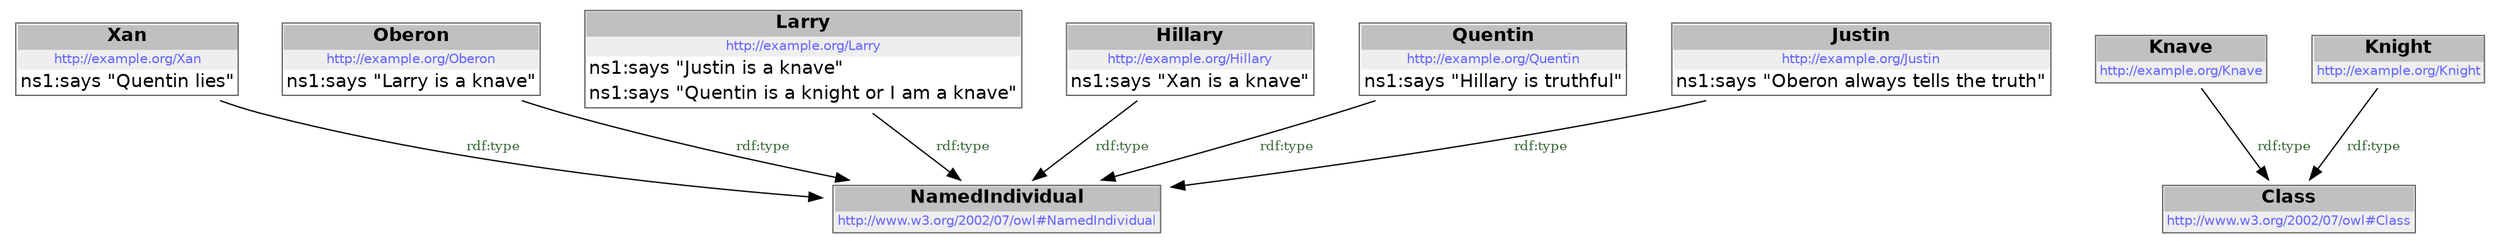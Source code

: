 digraph { 
 node [ fontname="DejaVu Sans" ] ; 
	node0 -> node1 [ color=BLACK, label=< <font point-size='10' color='#336633'>rdf:type</font> > ] ;
	node2 -> node3 [ color=BLACK, label=< <font point-size='10' color='#336633'>rdf:type</font> > ] ;
	node4 -> node1 [ color=BLACK, label=< <font point-size='10' color='#336633'>rdf:type</font> > ] ;
	node5 -> node1 [ color=BLACK, label=< <font point-size='10' color='#336633'>rdf:type</font> > ] ;
	node6 -> node1 [ color=BLACK, label=< <font point-size='10' color='#336633'>rdf:type</font> > ] ;
	node8 -> node1 [ color=BLACK, label=< <font point-size='10' color='#336633'>rdf:type</font> > ] ;
	node7 -> node1 [ color=BLACK, label=< <font point-size='10' color='#336633'>rdf:type</font> > ] ;
	node9 -> node3 [ color=BLACK, label=< <font point-size='10' color='#336633'>rdf:type</font> > ] ;
# http://example.org/Xan node0
node0 [ shape=none, color=black label=< <table color='#666666' cellborder='0' cellspacing='0' border='1'><tr><td colspan='2' bgcolor='grey'><B>Xan</B></td></tr><tr><td href='http://example.org/Xan' bgcolor='#eeeeee' colspan='2'><font point-size='10' color='#6666ff'>http://example.org/Xan</font></td></tr><tr><td align='left'>ns1:says</td><td align='left'>&quot;Quentin lies&quot;</td></tr></table> > ] 
# http://www.w3.org/2002/07/owl#NamedIndividual node1
node1 [ shape=none, color=black label=< <table color='#666666' cellborder='0' cellspacing='0' border='1'><tr><td colspan='2' bgcolor='grey'><B>NamedIndividual</B></td></tr><tr><td href='http://www.w3.org/2002/07/owl#NamedIndividual' bgcolor='#eeeeee' colspan='2'><font point-size='10' color='#6666ff'>http://www.w3.org/2002/07/owl#NamedIndividual</font></td></tr></table> > ] 
# http://example.org/Knave node2
node2 [ shape=none, color=black label=< <table color='#666666' cellborder='0' cellspacing='0' border='1'><tr><td colspan='2' bgcolor='grey'><B>Knave</B></td></tr><tr><td href='http://example.org/Knave' bgcolor='#eeeeee' colspan='2'><font point-size='10' color='#6666ff'>http://example.org/Knave</font></td></tr></table> > ] 
# http://www.w3.org/2002/07/owl#Class node3
node3 [ shape=none, color=black label=< <table color='#666666' cellborder='0' cellspacing='0' border='1'><tr><td colspan='2' bgcolor='grey'><B>Class</B></td></tr><tr><td href='http://www.w3.org/2002/07/owl#Class' bgcolor='#eeeeee' colspan='2'><font point-size='10' color='#6666ff'>http://www.w3.org/2002/07/owl#Class</font></td></tr></table> > ] 
# http://example.org/Oberon node4
node4 [ shape=none, color=black label=< <table color='#666666' cellborder='0' cellspacing='0' border='1'><tr><td colspan='2' bgcolor='grey'><B>Oberon</B></td></tr><tr><td href='http://example.org/Oberon' bgcolor='#eeeeee' colspan='2'><font point-size='10' color='#6666ff'>http://example.org/Oberon</font></td></tr><tr><td align='left'>ns1:says</td><td align='left'>&quot;Larry is a knave&quot;</td></tr></table> > ] 
# http://example.org/Larry node5
node5 [ shape=none, color=black label=< <table color='#666666' cellborder='0' cellspacing='0' border='1'><tr><td colspan='2' bgcolor='grey'><B>Larry</B></td></tr><tr><td href='http://example.org/Larry' bgcolor='#eeeeee' colspan='2'><font point-size='10' color='#6666ff'>http://example.org/Larry</font></td></tr><tr><td align='left'>ns1:says</td><td align='left'>&quot;Justin is a knave&quot;</td></tr><tr><td align='left'>ns1:says</td><td align='left'>&quot;Quentin is a knight or I am a knave&quot;</td></tr></table> > ] 
# http://example.org/Hillary node6
node6 [ shape=none, color=black label=< <table color='#666666' cellborder='0' cellspacing='0' border='1'><tr><td colspan='2' bgcolor='grey'><B>Hillary</B></td></tr><tr><td href='http://example.org/Hillary' bgcolor='#eeeeee' colspan='2'><font point-size='10' color='#6666ff'>http://example.org/Hillary</font></td></tr><tr><td align='left'>ns1:says</td><td align='left'>&quot;Xan is a knave&quot;</td></tr></table> > ] 
# http://example.org/Justin node7
node7 [ shape=none, color=black label=< <table color='#666666' cellborder='0' cellspacing='0' border='1'><tr><td colspan='2' bgcolor='grey'><B>Justin</B></td></tr><tr><td href='http://example.org/Justin' bgcolor='#eeeeee' colspan='2'><font point-size='10' color='#6666ff'>http://example.org/Justin</font></td></tr><tr><td align='left'>ns1:says</td><td align='left'>&quot;Oberon always tells the truth&quot;</td></tr></table> > ] 
# http://example.org/Quentin node8
node8 [ shape=none, color=black label=< <table color='#666666' cellborder='0' cellspacing='0' border='1'><tr><td colspan='2' bgcolor='grey'><B>Quentin</B></td></tr><tr><td href='http://example.org/Quentin' bgcolor='#eeeeee' colspan='2'><font point-size='10' color='#6666ff'>http://example.org/Quentin</font></td></tr><tr><td align='left'>ns1:says</td><td align='left'>&quot;Hillary is truthful&quot;</td></tr></table> > ] 
# http://example.org/Knight node9
node9 [ shape=none, color=black label=< <table color='#666666' cellborder='0' cellspacing='0' border='1'><tr><td colspan='2' bgcolor='grey'><B>Knight</B></td></tr><tr><td href='http://example.org/Knight' bgcolor='#eeeeee' colspan='2'><font point-size='10' color='#6666ff'>http://example.org/Knight</font></td></tr></table> > ] 
}
